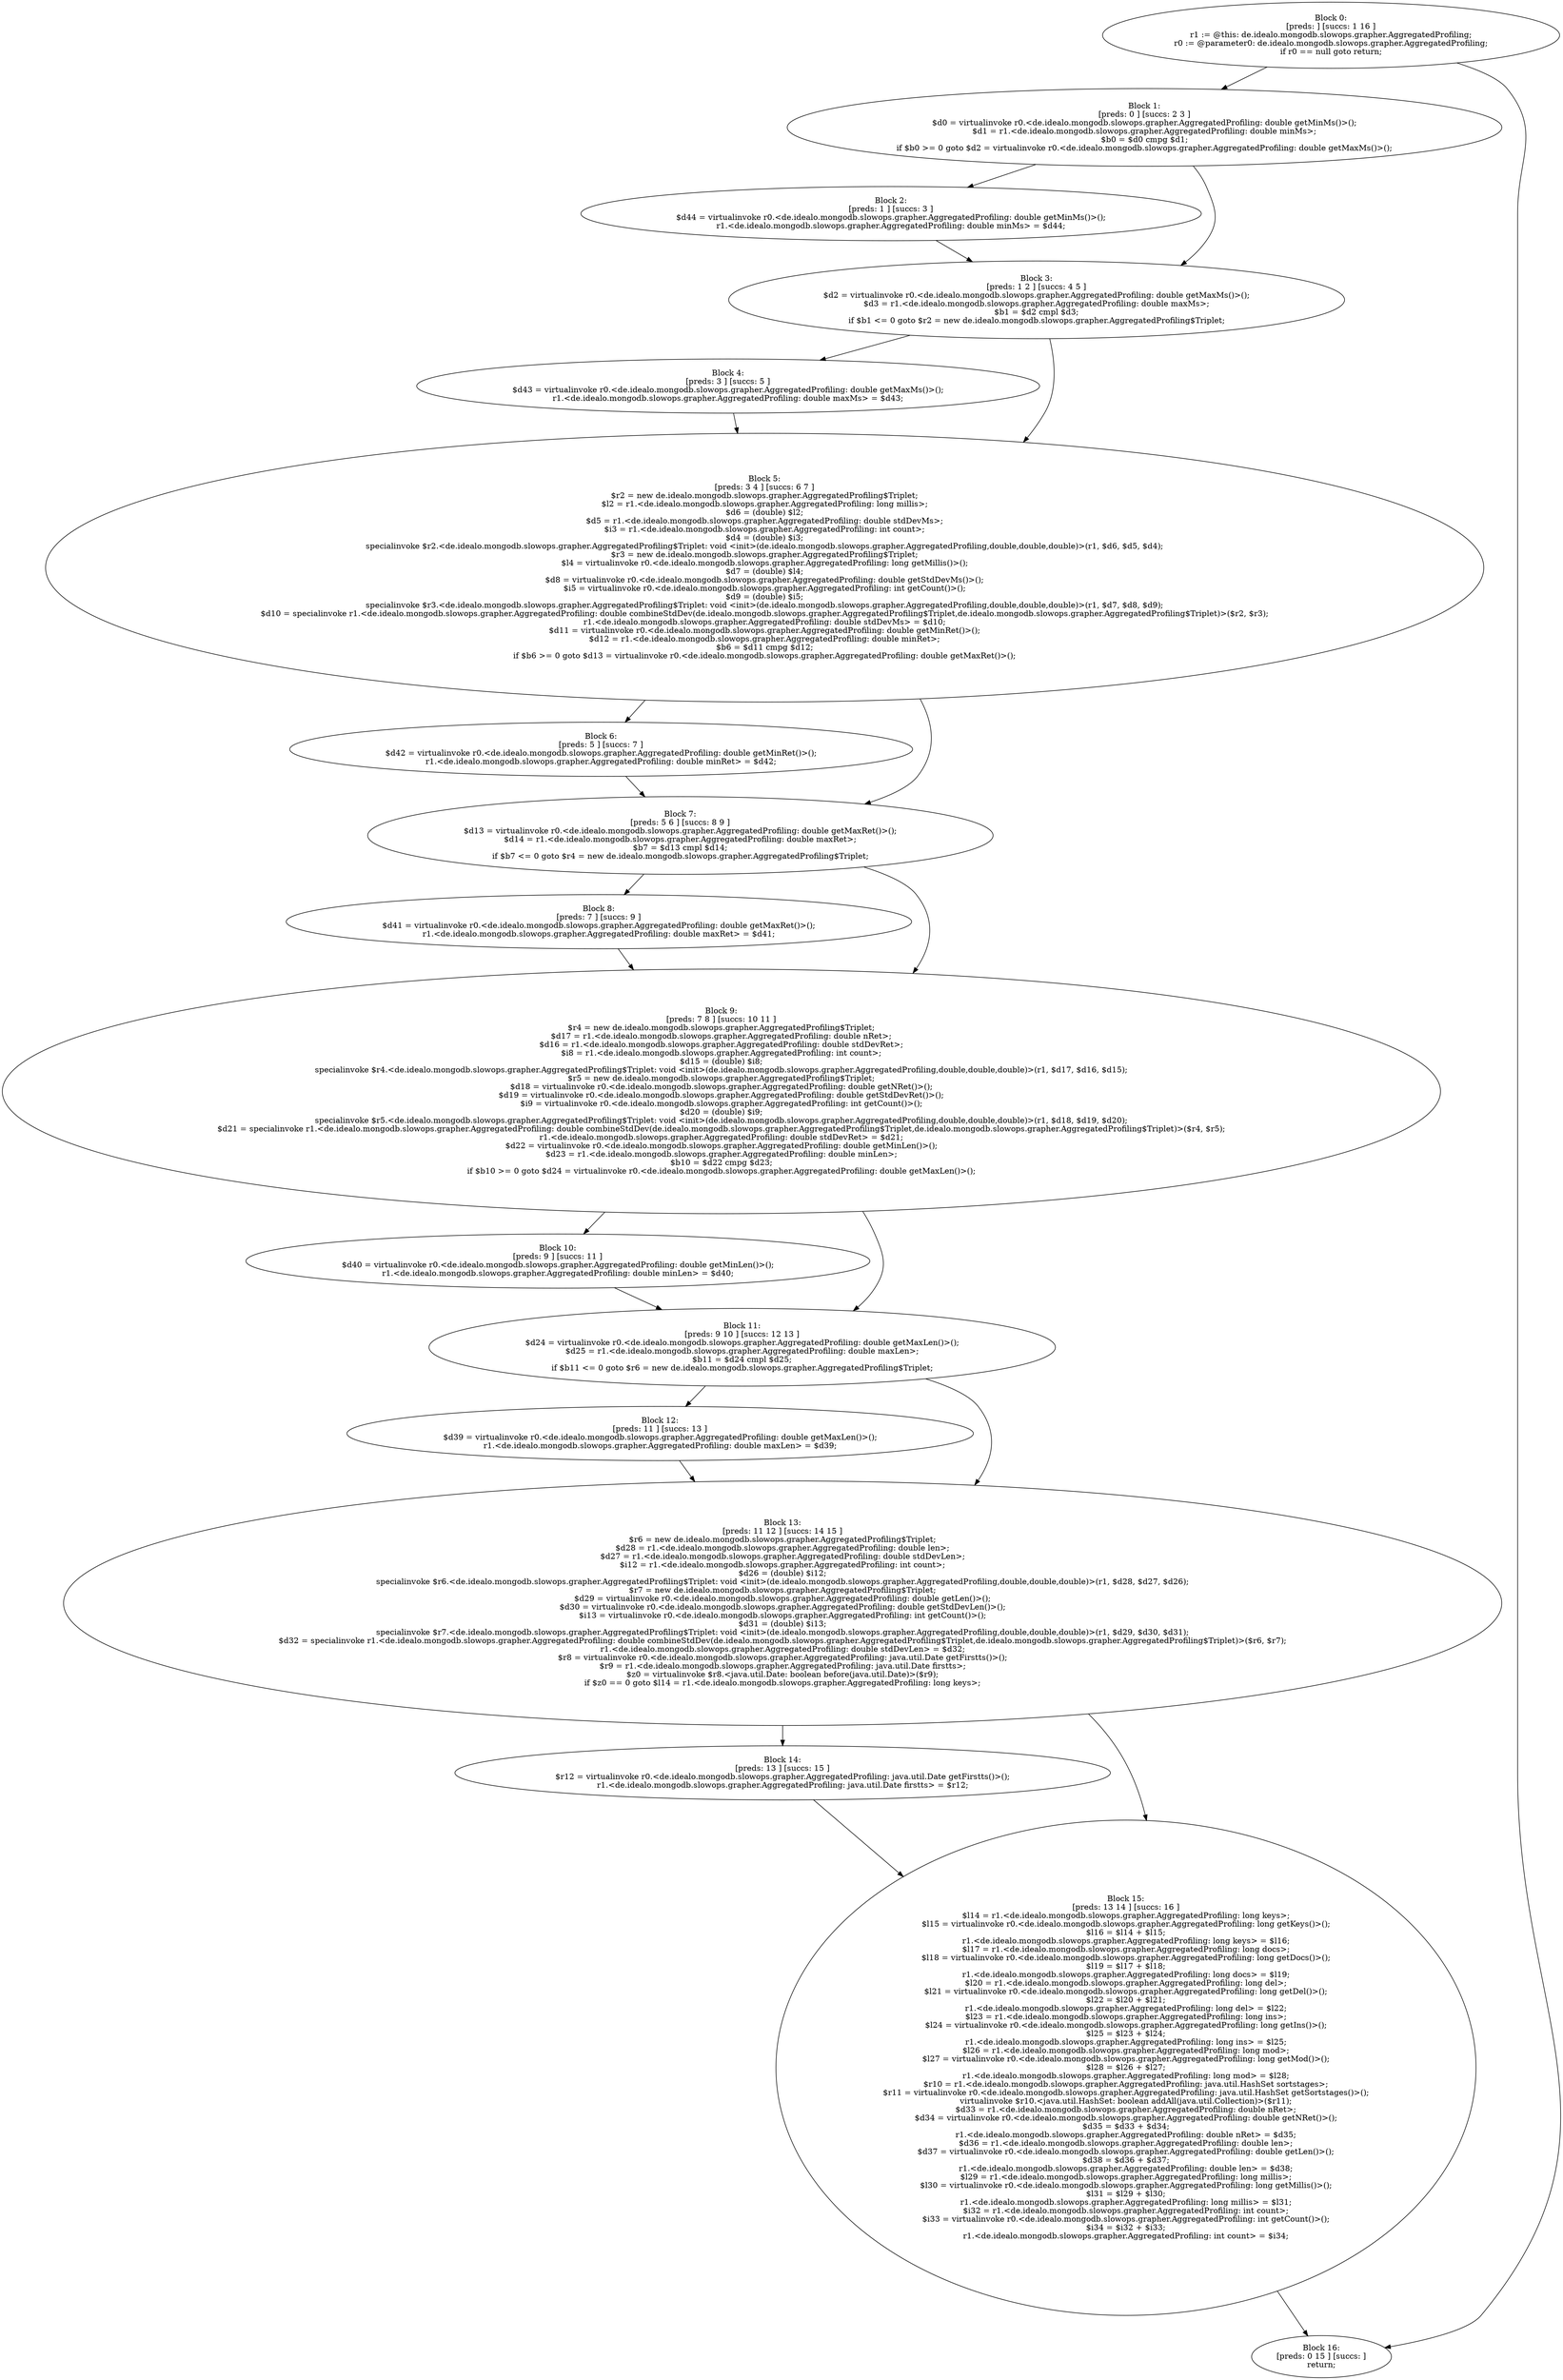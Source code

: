 digraph "unitGraph" {
    "Block 0:
[preds: ] [succs: 1 16 ]
r1 := @this: de.idealo.mongodb.slowops.grapher.AggregatedProfiling;
r0 := @parameter0: de.idealo.mongodb.slowops.grapher.AggregatedProfiling;
if r0 == null goto return;
"
    "Block 1:
[preds: 0 ] [succs: 2 3 ]
$d0 = virtualinvoke r0.<de.idealo.mongodb.slowops.grapher.AggregatedProfiling: double getMinMs()>();
$d1 = r1.<de.idealo.mongodb.slowops.grapher.AggregatedProfiling: double minMs>;
$b0 = $d0 cmpg $d1;
if $b0 >= 0 goto $d2 = virtualinvoke r0.<de.idealo.mongodb.slowops.grapher.AggregatedProfiling: double getMaxMs()>();
"
    "Block 2:
[preds: 1 ] [succs: 3 ]
$d44 = virtualinvoke r0.<de.idealo.mongodb.slowops.grapher.AggregatedProfiling: double getMinMs()>();
r1.<de.idealo.mongodb.slowops.grapher.AggregatedProfiling: double minMs> = $d44;
"
    "Block 3:
[preds: 1 2 ] [succs: 4 5 ]
$d2 = virtualinvoke r0.<de.idealo.mongodb.slowops.grapher.AggregatedProfiling: double getMaxMs()>();
$d3 = r1.<de.idealo.mongodb.slowops.grapher.AggregatedProfiling: double maxMs>;
$b1 = $d2 cmpl $d3;
if $b1 <= 0 goto $r2 = new de.idealo.mongodb.slowops.grapher.AggregatedProfiling$Triplet;
"
    "Block 4:
[preds: 3 ] [succs: 5 ]
$d43 = virtualinvoke r0.<de.idealo.mongodb.slowops.grapher.AggregatedProfiling: double getMaxMs()>();
r1.<de.idealo.mongodb.slowops.grapher.AggregatedProfiling: double maxMs> = $d43;
"
    "Block 5:
[preds: 3 4 ] [succs: 6 7 ]
$r2 = new de.idealo.mongodb.slowops.grapher.AggregatedProfiling$Triplet;
$l2 = r1.<de.idealo.mongodb.slowops.grapher.AggregatedProfiling: long millis>;
$d6 = (double) $l2;
$d5 = r1.<de.idealo.mongodb.slowops.grapher.AggregatedProfiling: double stdDevMs>;
$i3 = r1.<de.idealo.mongodb.slowops.grapher.AggregatedProfiling: int count>;
$d4 = (double) $i3;
specialinvoke $r2.<de.idealo.mongodb.slowops.grapher.AggregatedProfiling$Triplet: void <init>(de.idealo.mongodb.slowops.grapher.AggregatedProfiling,double,double,double)>(r1, $d6, $d5, $d4);
$r3 = new de.idealo.mongodb.slowops.grapher.AggregatedProfiling$Triplet;
$l4 = virtualinvoke r0.<de.idealo.mongodb.slowops.grapher.AggregatedProfiling: long getMillis()>();
$d7 = (double) $l4;
$d8 = virtualinvoke r0.<de.idealo.mongodb.slowops.grapher.AggregatedProfiling: double getStdDevMs()>();
$i5 = virtualinvoke r0.<de.idealo.mongodb.slowops.grapher.AggregatedProfiling: int getCount()>();
$d9 = (double) $i5;
specialinvoke $r3.<de.idealo.mongodb.slowops.grapher.AggregatedProfiling$Triplet: void <init>(de.idealo.mongodb.slowops.grapher.AggregatedProfiling,double,double,double)>(r1, $d7, $d8, $d9);
$d10 = specialinvoke r1.<de.idealo.mongodb.slowops.grapher.AggregatedProfiling: double combineStdDev(de.idealo.mongodb.slowops.grapher.AggregatedProfiling$Triplet,de.idealo.mongodb.slowops.grapher.AggregatedProfiling$Triplet)>($r2, $r3);
r1.<de.idealo.mongodb.slowops.grapher.AggregatedProfiling: double stdDevMs> = $d10;
$d11 = virtualinvoke r0.<de.idealo.mongodb.slowops.grapher.AggregatedProfiling: double getMinRet()>();
$d12 = r1.<de.idealo.mongodb.slowops.grapher.AggregatedProfiling: double minRet>;
$b6 = $d11 cmpg $d12;
if $b6 >= 0 goto $d13 = virtualinvoke r0.<de.idealo.mongodb.slowops.grapher.AggregatedProfiling: double getMaxRet()>();
"
    "Block 6:
[preds: 5 ] [succs: 7 ]
$d42 = virtualinvoke r0.<de.idealo.mongodb.slowops.grapher.AggregatedProfiling: double getMinRet()>();
r1.<de.idealo.mongodb.slowops.grapher.AggregatedProfiling: double minRet> = $d42;
"
    "Block 7:
[preds: 5 6 ] [succs: 8 9 ]
$d13 = virtualinvoke r0.<de.idealo.mongodb.slowops.grapher.AggregatedProfiling: double getMaxRet()>();
$d14 = r1.<de.idealo.mongodb.slowops.grapher.AggregatedProfiling: double maxRet>;
$b7 = $d13 cmpl $d14;
if $b7 <= 0 goto $r4 = new de.idealo.mongodb.slowops.grapher.AggregatedProfiling$Triplet;
"
    "Block 8:
[preds: 7 ] [succs: 9 ]
$d41 = virtualinvoke r0.<de.idealo.mongodb.slowops.grapher.AggregatedProfiling: double getMaxRet()>();
r1.<de.idealo.mongodb.slowops.grapher.AggregatedProfiling: double maxRet> = $d41;
"
    "Block 9:
[preds: 7 8 ] [succs: 10 11 ]
$r4 = new de.idealo.mongodb.slowops.grapher.AggregatedProfiling$Triplet;
$d17 = r1.<de.idealo.mongodb.slowops.grapher.AggregatedProfiling: double nRet>;
$d16 = r1.<de.idealo.mongodb.slowops.grapher.AggregatedProfiling: double stdDevRet>;
$i8 = r1.<de.idealo.mongodb.slowops.grapher.AggregatedProfiling: int count>;
$d15 = (double) $i8;
specialinvoke $r4.<de.idealo.mongodb.slowops.grapher.AggregatedProfiling$Triplet: void <init>(de.idealo.mongodb.slowops.grapher.AggregatedProfiling,double,double,double)>(r1, $d17, $d16, $d15);
$r5 = new de.idealo.mongodb.slowops.grapher.AggregatedProfiling$Triplet;
$d18 = virtualinvoke r0.<de.idealo.mongodb.slowops.grapher.AggregatedProfiling: double getNRet()>();
$d19 = virtualinvoke r0.<de.idealo.mongodb.slowops.grapher.AggregatedProfiling: double getStdDevRet()>();
$i9 = virtualinvoke r0.<de.idealo.mongodb.slowops.grapher.AggregatedProfiling: int getCount()>();
$d20 = (double) $i9;
specialinvoke $r5.<de.idealo.mongodb.slowops.grapher.AggregatedProfiling$Triplet: void <init>(de.idealo.mongodb.slowops.grapher.AggregatedProfiling,double,double,double)>(r1, $d18, $d19, $d20);
$d21 = specialinvoke r1.<de.idealo.mongodb.slowops.grapher.AggregatedProfiling: double combineStdDev(de.idealo.mongodb.slowops.grapher.AggregatedProfiling$Triplet,de.idealo.mongodb.slowops.grapher.AggregatedProfiling$Triplet)>($r4, $r5);
r1.<de.idealo.mongodb.slowops.grapher.AggregatedProfiling: double stdDevRet> = $d21;
$d22 = virtualinvoke r0.<de.idealo.mongodb.slowops.grapher.AggregatedProfiling: double getMinLen()>();
$d23 = r1.<de.idealo.mongodb.slowops.grapher.AggregatedProfiling: double minLen>;
$b10 = $d22 cmpg $d23;
if $b10 >= 0 goto $d24 = virtualinvoke r0.<de.idealo.mongodb.slowops.grapher.AggregatedProfiling: double getMaxLen()>();
"
    "Block 10:
[preds: 9 ] [succs: 11 ]
$d40 = virtualinvoke r0.<de.idealo.mongodb.slowops.grapher.AggregatedProfiling: double getMinLen()>();
r1.<de.idealo.mongodb.slowops.grapher.AggregatedProfiling: double minLen> = $d40;
"
    "Block 11:
[preds: 9 10 ] [succs: 12 13 ]
$d24 = virtualinvoke r0.<de.idealo.mongodb.slowops.grapher.AggregatedProfiling: double getMaxLen()>();
$d25 = r1.<de.idealo.mongodb.slowops.grapher.AggregatedProfiling: double maxLen>;
$b11 = $d24 cmpl $d25;
if $b11 <= 0 goto $r6 = new de.idealo.mongodb.slowops.grapher.AggregatedProfiling$Triplet;
"
    "Block 12:
[preds: 11 ] [succs: 13 ]
$d39 = virtualinvoke r0.<de.idealo.mongodb.slowops.grapher.AggregatedProfiling: double getMaxLen()>();
r1.<de.idealo.mongodb.slowops.grapher.AggregatedProfiling: double maxLen> = $d39;
"
    "Block 13:
[preds: 11 12 ] [succs: 14 15 ]
$r6 = new de.idealo.mongodb.slowops.grapher.AggregatedProfiling$Triplet;
$d28 = r1.<de.idealo.mongodb.slowops.grapher.AggregatedProfiling: double len>;
$d27 = r1.<de.idealo.mongodb.slowops.grapher.AggregatedProfiling: double stdDevLen>;
$i12 = r1.<de.idealo.mongodb.slowops.grapher.AggregatedProfiling: int count>;
$d26 = (double) $i12;
specialinvoke $r6.<de.idealo.mongodb.slowops.grapher.AggregatedProfiling$Triplet: void <init>(de.idealo.mongodb.slowops.grapher.AggregatedProfiling,double,double,double)>(r1, $d28, $d27, $d26);
$r7 = new de.idealo.mongodb.slowops.grapher.AggregatedProfiling$Triplet;
$d29 = virtualinvoke r0.<de.idealo.mongodb.slowops.grapher.AggregatedProfiling: double getLen()>();
$d30 = virtualinvoke r0.<de.idealo.mongodb.slowops.grapher.AggregatedProfiling: double getStdDevLen()>();
$i13 = virtualinvoke r0.<de.idealo.mongodb.slowops.grapher.AggregatedProfiling: int getCount()>();
$d31 = (double) $i13;
specialinvoke $r7.<de.idealo.mongodb.slowops.grapher.AggregatedProfiling$Triplet: void <init>(de.idealo.mongodb.slowops.grapher.AggregatedProfiling,double,double,double)>(r1, $d29, $d30, $d31);
$d32 = specialinvoke r1.<de.idealo.mongodb.slowops.grapher.AggregatedProfiling: double combineStdDev(de.idealo.mongodb.slowops.grapher.AggregatedProfiling$Triplet,de.idealo.mongodb.slowops.grapher.AggregatedProfiling$Triplet)>($r6, $r7);
r1.<de.idealo.mongodb.slowops.grapher.AggregatedProfiling: double stdDevLen> = $d32;
$r8 = virtualinvoke r0.<de.idealo.mongodb.slowops.grapher.AggregatedProfiling: java.util.Date getFirstts()>();
$r9 = r1.<de.idealo.mongodb.slowops.grapher.AggregatedProfiling: java.util.Date firstts>;
$z0 = virtualinvoke $r8.<java.util.Date: boolean before(java.util.Date)>($r9);
if $z0 == 0 goto $l14 = r1.<de.idealo.mongodb.slowops.grapher.AggregatedProfiling: long keys>;
"
    "Block 14:
[preds: 13 ] [succs: 15 ]
$r12 = virtualinvoke r0.<de.idealo.mongodb.slowops.grapher.AggregatedProfiling: java.util.Date getFirstts()>();
r1.<de.idealo.mongodb.slowops.grapher.AggregatedProfiling: java.util.Date firstts> = $r12;
"
    "Block 15:
[preds: 13 14 ] [succs: 16 ]
$l14 = r1.<de.idealo.mongodb.slowops.grapher.AggregatedProfiling: long keys>;
$l15 = virtualinvoke r0.<de.idealo.mongodb.slowops.grapher.AggregatedProfiling: long getKeys()>();
$l16 = $l14 + $l15;
r1.<de.idealo.mongodb.slowops.grapher.AggregatedProfiling: long keys> = $l16;
$l17 = r1.<de.idealo.mongodb.slowops.grapher.AggregatedProfiling: long docs>;
$l18 = virtualinvoke r0.<de.idealo.mongodb.slowops.grapher.AggregatedProfiling: long getDocs()>();
$l19 = $l17 + $l18;
r1.<de.idealo.mongodb.slowops.grapher.AggregatedProfiling: long docs> = $l19;
$l20 = r1.<de.idealo.mongodb.slowops.grapher.AggregatedProfiling: long del>;
$l21 = virtualinvoke r0.<de.idealo.mongodb.slowops.grapher.AggregatedProfiling: long getDel()>();
$l22 = $l20 + $l21;
r1.<de.idealo.mongodb.slowops.grapher.AggregatedProfiling: long del> = $l22;
$l23 = r1.<de.idealo.mongodb.slowops.grapher.AggregatedProfiling: long ins>;
$l24 = virtualinvoke r0.<de.idealo.mongodb.slowops.grapher.AggregatedProfiling: long getIns()>();
$l25 = $l23 + $l24;
r1.<de.idealo.mongodb.slowops.grapher.AggregatedProfiling: long ins> = $l25;
$l26 = r1.<de.idealo.mongodb.slowops.grapher.AggregatedProfiling: long mod>;
$l27 = virtualinvoke r0.<de.idealo.mongodb.slowops.grapher.AggregatedProfiling: long getMod()>();
$l28 = $l26 + $l27;
r1.<de.idealo.mongodb.slowops.grapher.AggregatedProfiling: long mod> = $l28;
$r10 = r1.<de.idealo.mongodb.slowops.grapher.AggregatedProfiling: java.util.HashSet sortstages>;
$r11 = virtualinvoke r0.<de.idealo.mongodb.slowops.grapher.AggregatedProfiling: java.util.HashSet getSortstages()>();
virtualinvoke $r10.<java.util.HashSet: boolean addAll(java.util.Collection)>($r11);
$d33 = r1.<de.idealo.mongodb.slowops.grapher.AggregatedProfiling: double nRet>;
$d34 = virtualinvoke r0.<de.idealo.mongodb.slowops.grapher.AggregatedProfiling: double getNRet()>();
$d35 = $d33 + $d34;
r1.<de.idealo.mongodb.slowops.grapher.AggregatedProfiling: double nRet> = $d35;
$d36 = r1.<de.idealo.mongodb.slowops.grapher.AggregatedProfiling: double len>;
$d37 = virtualinvoke r0.<de.idealo.mongodb.slowops.grapher.AggregatedProfiling: double getLen()>();
$d38 = $d36 + $d37;
r1.<de.idealo.mongodb.slowops.grapher.AggregatedProfiling: double len> = $d38;
$l29 = r1.<de.idealo.mongodb.slowops.grapher.AggregatedProfiling: long millis>;
$l30 = virtualinvoke r0.<de.idealo.mongodb.slowops.grapher.AggregatedProfiling: long getMillis()>();
$l31 = $l29 + $l30;
r1.<de.idealo.mongodb.slowops.grapher.AggregatedProfiling: long millis> = $l31;
$i32 = r1.<de.idealo.mongodb.slowops.grapher.AggregatedProfiling: int count>;
$i33 = virtualinvoke r0.<de.idealo.mongodb.slowops.grapher.AggregatedProfiling: int getCount()>();
$i34 = $i32 + $i33;
r1.<de.idealo.mongodb.slowops.grapher.AggregatedProfiling: int count> = $i34;
"
    "Block 16:
[preds: 0 15 ] [succs: ]
return;
"
    "Block 0:
[preds: ] [succs: 1 16 ]
r1 := @this: de.idealo.mongodb.slowops.grapher.AggregatedProfiling;
r0 := @parameter0: de.idealo.mongodb.slowops.grapher.AggregatedProfiling;
if r0 == null goto return;
"->"Block 1:
[preds: 0 ] [succs: 2 3 ]
$d0 = virtualinvoke r0.<de.idealo.mongodb.slowops.grapher.AggregatedProfiling: double getMinMs()>();
$d1 = r1.<de.idealo.mongodb.slowops.grapher.AggregatedProfiling: double minMs>;
$b0 = $d0 cmpg $d1;
if $b0 >= 0 goto $d2 = virtualinvoke r0.<de.idealo.mongodb.slowops.grapher.AggregatedProfiling: double getMaxMs()>();
";
    "Block 0:
[preds: ] [succs: 1 16 ]
r1 := @this: de.idealo.mongodb.slowops.grapher.AggregatedProfiling;
r0 := @parameter0: de.idealo.mongodb.slowops.grapher.AggregatedProfiling;
if r0 == null goto return;
"->"Block 16:
[preds: 0 15 ] [succs: ]
return;
";
    "Block 1:
[preds: 0 ] [succs: 2 3 ]
$d0 = virtualinvoke r0.<de.idealo.mongodb.slowops.grapher.AggregatedProfiling: double getMinMs()>();
$d1 = r1.<de.idealo.mongodb.slowops.grapher.AggregatedProfiling: double minMs>;
$b0 = $d0 cmpg $d1;
if $b0 >= 0 goto $d2 = virtualinvoke r0.<de.idealo.mongodb.slowops.grapher.AggregatedProfiling: double getMaxMs()>();
"->"Block 2:
[preds: 1 ] [succs: 3 ]
$d44 = virtualinvoke r0.<de.idealo.mongodb.slowops.grapher.AggregatedProfiling: double getMinMs()>();
r1.<de.idealo.mongodb.slowops.grapher.AggregatedProfiling: double minMs> = $d44;
";
    "Block 1:
[preds: 0 ] [succs: 2 3 ]
$d0 = virtualinvoke r0.<de.idealo.mongodb.slowops.grapher.AggregatedProfiling: double getMinMs()>();
$d1 = r1.<de.idealo.mongodb.slowops.grapher.AggregatedProfiling: double minMs>;
$b0 = $d0 cmpg $d1;
if $b0 >= 0 goto $d2 = virtualinvoke r0.<de.idealo.mongodb.slowops.grapher.AggregatedProfiling: double getMaxMs()>();
"->"Block 3:
[preds: 1 2 ] [succs: 4 5 ]
$d2 = virtualinvoke r0.<de.idealo.mongodb.slowops.grapher.AggregatedProfiling: double getMaxMs()>();
$d3 = r1.<de.idealo.mongodb.slowops.grapher.AggregatedProfiling: double maxMs>;
$b1 = $d2 cmpl $d3;
if $b1 <= 0 goto $r2 = new de.idealo.mongodb.slowops.grapher.AggregatedProfiling$Triplet;
";
    "Block 2:
[preds: 1 ] [succs: 3 ]
$d44 = virtualinvoke r0.<de.idealo.mongodb.slowops.grapher.AggregatedProfiling: double getMinMs()>();
r1.<de.idealo.mongodb.slowops.grapher.AggregatedProfiling: double minMs> = $d44;
"->"Block 3:
[preds: 1 2 ] [succs: 4 5 ]
$d2 = virtualinvoke r0.<de.idealo.mongodb.slowops.grapher.AggregatedProfiling: double getMaxMs()>();
$d3 = r1.<de.idealo.mongodb.slowops.grapher.AggregatedProfiling: double maxMs>;
$b1 = $d2 cmpl $d3;
if $b1 <= 0 goto $r2 = new de.idealo.mongodb.slowops.grapher.AggregatedProfiling$Triplet;
";
    "Block 3:
[preds: 1 2 ] [succs: 4 5 ]
$d2 = virtualinvoke r0.<de.idealo.mongodb.slowops.grapher.AggregatedProfiling: double getMaxMs()>();
$d3 = r1.<de.idealo.mongodb.slowops.grapher.AggregatedProfiling: double maxMs>;
$b1 = $d2 cmpl $d3;
if $b1 <= 0 goto $r2 = new de.idealo.mongodb.slowops.grapher.AggregatedProfiling$Triplet;
"->"Block 4:
[preds: 3 ] [succs: 5 ]
$d43 = virtualinvoke r0.<de.idealo.mongodb.slowops.grapher.AggregatedProfiling: double getMaxMs()>();
r1.<de.idealo.mongodb.slowops.grapher.AggregatedProfiling: double maxMs> = $d43;
";
    "Block 3:
[preds: 1 2 ] [succs: 4 5 ]
$d2 = virtualinvoke r0.<de.idealo.mongodb.slowops.grapher.AggregatedProfiling: double getMaxMs()>();
$d3 = r1.<de.idealo.mongodb.slowops.grapher.AggregatedProfiling: double maxMs>;
$b1 = $d2 cmpl $d3;
if $b1 <= 0 goto $r2 = new de.idealo.mongodb.slowops.grapher.AggregatedProfiling$Triplet;
"->"Block 5:
[preds: 3 4 ] [succs: 6 7 ]
$r2 = new de.idealo.mongodb.slowops.grapher.AggregatedProfiling$Triplet;
$l2 = r1.<de.idealo.mongodb.slowops.grapher.AggregatedProfiling: long millis>;
$d6 = (double) $l2;
$d5 = r1.<de.idealo.mongodb.slowops.grapher.AggregatedProfiling: double stdDevMs>;
$i3 = r1.<de.idealo.mongodb.slowops.grapher.AggregatedProfiling: int count>;
$d4 = (double) $i3;
specialinvoke $r2.<de.idealo.mongodb.slowops.grapher.AggregatedProfiling$Triplet: void <init>(de.idealo.mongodb.slowops.grapher.AggregatedProfiling,double,double,double)>(r1, $d6, $d5, $d4);
$r3 = new de.idealo.mongodb.slowops.grapher.AggregatedProfiling$Triplet;
$l4 = virtualinvoke r0.<de.idealo.mongodb.slowops.grapher.AggregatedProfiling: long getMillis()>();
$d7 = (double) $l4;
$d8 = virtualinvoke r0.<de.idealo.mongodb.slowops.grapher.AggregatedProfiling: double getStdDevMs()>();
$i5 = virtualinvoke r0.<de.idealo.mongodb.slowops.grapher.AggregatedProfiling: int getCount()>();
$d9 = (double) $i5;
specialinvoke $r3.<de.idealo.mongodb.slowops.grapher.AggregatedProfiling$Triplet: void <init>(de.idealo.mongodb.slowops.grapher.AggregatedProfiling,double,double,double)>(r1, $d7, $d8, $d9);
$d10 = specialinvoke r1.<de.idealo.mongodb.slowops.grapher.AggregatedProfiling: double combineStdDev(de.idealo.mongodb.slowops.grapher.AggregatedProfiling$Triplet,de.idealo.mongodb.slowops.grapher.AggregatedProfiling$Triplet)>($r2, $r3);
r1.<de.idealo.mongodb.slowops.grapher.AggregatedProfiling: double stdDevMs> = $d10;
$d11 = virtualinvoke r0.<de.idealo.mongodb.slowops.grapher.AggregatedProfiling: double getMinRet()>();
$d12 = r1.<de.idealo.mongodb.slowops.grapher.AggregatedProfiling: double minRet>;
$b6 = $d11 cmpg $d12;
if $b6 >= 0 goto $d13 = virtualinvoke r0.<de.idealo.mongodb.slowops.grapher.AggregatedProfiling: double getMaxRet()>();
";
    "Block 4:
[preds: 3 ] [succs: 5 ]
$d43 = virtualinvoke r0.<de.idealo.mongodb.slowops.grapher.AggregatedProfiling: double getMaxMs()>();
r1.<de.idealo.mongodb.slowops.grapher.AggregatedProfiling: double maxMs> = $d43;
"->"Block 5:
[preds: 3 4 ] [succs: 6 7 ]
$r2 = new de.idealo.mongodb.slowops.grapher.AggregatedProfiling$Triplet;
$l2 = r1.<de.idealo.mongodb.slowops.grapher.AggregatedProfiling: long millis>;
$d6 = (double) $l2;
$d5 = r1.<de.idealo.mongodb.slowops.grapher.AggregatedProfiling: double stdDevMs>;
$i3 = r1.<de.idealo.mongodb.slowops.grapher.AggregatedProfiling: int count>;
$d4 = (double) $i3;
specialinvoke $r2.<de.idealo.mongodb.slowops.grapher.AggregatedProfiling$Triplet: void <init>(de.idealo.mongodb.slowops.grapher.AggregatedProfiling,double,double,double)>(r1, $d6, $d5, $d4);
$r3 = new de.idealo.mongodb.slowops.grapher.AggregatedProfiling$Triplet;
$l4 = virtualinvoke r0.<de.idealo.mongodb.slowops.grapher.AggregatedProfiling: long getMillis()>();
$d7 = (double) $l4;
$d8 = virtualinvoke r0.<de.idealo.mongodb.slowops.grapher.AggregatedProfiling: double getStdDevMs()>();
$i5 = virtualinvoke r0.<de.idealo.mongodb.slowops.grapher.AggregatedProfiling: int getCount()>();
$d9 = (double) $i5;
specialinvoke $r3.<de.idealo.mongodb.slowops.grapher.AggregatedProfiling$Triplet: void <init>(de.idealo.mongodb.slowops.grapher.AggregatedProfiling,double,double,double)>(r1, $d7, $d8, $d9);
$d10 = specialinvoke r1.<de.idealo.mongodb.slowops.grapher.AggregatedProfiling: double combineStdDev(de.idealo.mongodb.slowops.grapher.AggregatedProfiling$Triplet,de.idealo.mongodb.slowops.grapher.AggregatedProfiling$Triplet)>($r2, $r3);
r1.<de.idealo.mongodb.slowops.grapher.AggregatedProfiling: double stdDevMs> = $d10;
$d11 = virtualinvoke r0.<de.idealo.mongodb.slowops.grapher.AggregatedProfiling: double getMinRet()>();
$d12 = r1.<de.idealo.mongodb.slowops.grapher.AggregatedProfiling: double minRet>;
$b6 = $d11 cmpg $d12;
if $b6 >= 0 goto $d13 = virtualinvoke r0.<de.idealo.mongodb.slowops.grapher.AggregatedProfiling: double getMaxRet()>();
";
    "Block 5:
[preds: 3 4 ] [succs: 6 7 ]
$r2 = new de.idealo.mongodb.slowops.grapher.AggregatedProfiling$Triplet;
$l2 = r1.<de.idealo.mongodb.slowops.grapher.AggregatedProfiling: long millis>;
$d6 = (double) $l2;
$d5 = r1.<de.idealo.mongodb.slowops.grapher.AggregatedProfiling: double stdDevMs>;
$i3 = r1.<de.idealo.mongodb.slowops.grapher.AggregatedProfiling: int count>;
$d4 = (double) $i3;
specialinvoke $r2.<de.idealo.mongodb.slowops.grapher.AggregatedProfiling$Triplet: void <init>(de.idealo.mongodb.slowops.grapher.AggregatedProfiling,double,double,double)>(r1, $d6, $d5, $d4);
$r3 = new de.idealo.mongodb.slowops.grapher.AggregatedProfiling$Triplet;
$l4 = virtualinvoke r0.<de.idealo.mongodb.slowops.grapher.AggregatedProfiling: long getMillis()>();
$d7 = (double) $l4;
$d8 = virtualinvoke r0.<de.idealo.mongodb.slowops.grapher.AggregatedProfiling: double getStdDevMs()>();
$i5 = virtualinvoke r0.<de.idealo.mongodb.slowops.grapher.AggregatedProfiling: int getCount()>();
$d9 = (double) $i5;
specialinvoke $r3.<de.idealo.mongodb.slowops.grapher.AggregatedProfiling$Triplet: void <init>(de.idealo.mongodb.slowops.grapher.AggregatedProfiling,double,double,double)>(r1, $d7, $d8, $d9);
$d10 = specialinvoke r1.<de.idealo.mongodb.slowops.grapher.AggregatedProfiling: double combineStdDev(de.idealo.mongodb.slowops.grapher.AggregatedProfiling$Triplet,de.idealo.mongodb.slowops.grapher.AggregatedProfiling$Triplet)>($r2, $r3);
r1.<de.idealo.mongodb.slowops.grapher.AggregatedProfiling: double stdDevMs> = $d10;
$d11 = virtualinvoke r0.<de.idealo.mongodb.slowops.grapher.AggregatedProfiling: double getMinRet()>();
$d12 = r1.<de.idealo.mongodb.slowops.grapher.AggregatedProfiling: double minRet>;
$b6 = $d11 cmpg $d12;
if $b6 >= 0 goto $d13 = virtualinvoke r0.<de.idealo.mongodb.slowops.grapher.AggregatedProfiling: double getMaxRet()>();
"->"Block 6:
[preds: 5 ] [succs: 7 ]
$d42 = virtualinvoke r0.<de.idealo.mongodb.slowops.grapher.AggregatedProfiling: double getMinRet()>();
r1.<de.idealo.mongodb.slowops.grapher.AggregatedProfiling: double minRet> = $d42;
";
    "Block 5:
[preds: 3 4 ] [succs: 6 7 ]
$r2 = new de.idealo.mongodb.slowops.grapher.AggregatedProfiling$Triplet;
$l2 = r1.<de.idealo.mongodb.slowops.grapher.AggregatedProfiling: long millis>;
$d6 = (double) $l2;
$d5 = r1.<de.idealo.mongodb.slowops.grapher.AggregatedProfiling: double stdDevMs>;
$i3 = r1.<de.idealo.mongodb.slowops.grapher.AggregatedProfiling: int count>;
$d4 = (double) $i3;
specialinvoke $r2.<de.idealo.mongodb.slowops.grapher.AggregatedProfiling$Triplet: void <init>(de.idealo.mongodb.slowops.grapher.AggregatedProfiling,double,double,double)>(r1, $d6, $d5, $d4);
$r3 = new de.idealo.mongodb.slowops.grapher.AggregatedProfiling$Triplet;
$l4 = virtualinvoke r0.<de.idealo.mongodb.slowops.grapher.AggregatedProfiling: long getMillis()>();
$d7 = (double) $l4;
$d8 = virtualinvoke r0.<de.idealo.mongodb.slowops.grapher.AggregatedProfiling: double getStdDevMs()>();
$i5 = virtualinvoke r0.<de.idealo.mongodb.slowops.grapher.AggregatedProfiling: int getCount()>();
$d9 = (double) $i5;
specialinvoke $r3.<de.idealo.mongodb.slowops.grapher.AggregatedProfiling$Triplet: void <init>(de.idealo.mongodb.slowops.grapher.AggregatedProfiling,double,double,double)>(r1, $d7, $d8, $d9);
$d10 = specialinvoke r1.<de.idealo.mongodb.slowops.grapher.AggregatedProfiling: double combineStdDev(de.idealo.mongodb.slowops.grapher.AggregatedProfiling$Triplet,de.idealo.mongodb.slowops.grapher.AggregatedProfiling$Triplet)>($r2, $r3);
r1.<de.idealo.mongodb.slowops.grapher.AggregatedProfiling: double stdDevMs> = $d10;
$d11 = virtualinvoke r0.<de.idealo.mongodb.slowops.grapher.AggregatedProfiling: double getMinRet()>();
$d12 = r1.<de.idealo.mongodb.slowops.grapher.AggregatedProfiling: double minRet>;
$b6 = $d11 cmpg $d12;
if $b6 >= 0 goto $d13 = virtualinvoke r0.<de.idealo.mongodb.slowops.grapher.AggregatedProfiling: double getMaxRet()>();
"->"Block 7:
[preds: 5 6 ] [succs: 8 9 ]
$d13 = virtualinvoke r0.<de.idealo.mongodb.slowops.grapher.AggregatedProfiling: double getMaxRet()>();
$d14 = r1.<de.idealo.mongodb.slowops.grapher.AggregatedProfiling: double maxRet>;
$b7 = $d13 cmpl $d14;
if $b7 <= 0 goto $r4 = new de.idealo.mongodb.slowops.grapher.AggregatedProfiling$Triplet;
";
    "Block 6:
[preds: 5 ] [succs: 7 ]
$d42 = virtualinvoke r0.<de.idealo.mongodb.slowops.grapher.AggregatedProfiling: double getMinRet()>();
r1.<de.idealo.mongodb.slowops.grapher.AggregatedProfiling: double minRet> = $d42;
"->"Block 7:
[preds: 5 6 ] [succs: 8 9 ]
$d13 = virtualinvoke r0.<de.idealo.mongodb.slowops.grapher.AggregatedProfiling: double getMaxRet()>();
$d14 = r1.<de.idealo.mongodb.slowops.grapher.AggregatedProfiling: double maxRet>;
$b7 = $d13 cmpl $d14;
if $b7 <= 0 goto $r4 = new de.idealo.mongodb.slowops.grapher.AggregatedProfiling$Triplet;
";
    "Block 7:
[preds: 5 6 ] [succs: 8 9 ]
$d13 = virtualinvoke r0.<de.idealo.mongodb.slowops.grapher.AggregatedProfiling: double getMaxRet()>();
$d14 = r1.<de.idealo.mongodb.slowops.grapher.AggregatedProfiling: double maxRet>;
$b7 = $d13 cmpl $d14;
if $b7 <= 0 goto $r4 = new de.idealo.mongodb.slowops.grapher.AggregatedProfiling$Triplet;
"->"Block 8:
[preds: 7 ] [succs: 9 ]
$d41 = virtualinvoke r0.<de.idealo.mongodb.slowops.grapher.AggregatedProfiling: double getMaxRet()>();
r1.<de.idealo.mongodb.slowops.grapher.AggregatedProfiling: double maxRet> = $d41;
";
    "Block 7:
[preds: 5 6 ] [succs: 8 9 ]
$d13 = virtualinvoke r0.<de.idealo.mongodb.slowops.grapher.AggregatedProfiling: double getMaxRet()>();
$d14 = r1.<de.idealo.mongodb.slowops.grapher.AggregatedProfiling: double maxRet>;
$b7 = $d13 cmpl $d14;
if $b7 <= 0 goto $r4 = new de.idealo.mongodb.slowops.grapher.AggregatedProfiling$Triplet;
"->"Block 9:
[preds: 7 8 ] [succs: 10 11 ]
$r4 = new de.idealo.mongodb.slowops.grapher.AggregatedProfiling$Triplet;
$d17 = r1.<de.idealo.mongodb.slowops.grapher.AggregatedProfiling: double nRet>;
$d16 = r1.<de.idealo.mongodb.slowops.grapher.AggregatedProfiling: double stdDevRet>;
$i8 = r1.<de.idealo.mongodb.slowops.grapher.AggregatedProfiling: int count>;
$d15 = (double) $i8;
specialinvoke $r4.<de.idealo.mongodb.slowops.grapher.AggregatedProfiling$Triplet: void <init>(de.idealo.mongodb.slowops.grapher.AggregatedProfiling,double,double,double)>(r1, $d17, $d16, $d15);
$r5 = new de.idealo.mongodb.slowops.grapher.AggregatedProfiling$Triplet;
$d18 = virtualinvoke r0.<de.idealo.mongodb.slowops.grapher.AggregatedProfiling: double getNRet()>();
$d19 = virtualinvoke r0.<de.idealo.mongodb.slowops.grapher.AggregatedProfiling: double getStdDevRet()>();
$i9 = virtualinvoke r0.<de.idealo.mongodb.slowops.grapher.AggregatedProfiling: int getCount()>();
$d20 = (double) $i9;
specialinvoke $r5.<de.idealo.mongodb.slowops.grapher.AggregatedProfiling$Triplet: void <init>(de.idealo.mongodb.slowops.grapher.AggregatedProfiling,double,double,double)>(r1, $d18, $d19, $d20);
$d21 = specialinvoke r1.<de.idealo.mongodb.slowops.grapher.AggregatedProfiling: double combineStdDev(de.idealo.mongodb.slowops.grapher.AggregatedProfiling$Triplet,de.idealo.mongodb.slowops.grapher.AggregatedProfiling$Triplet)>($r4, $r5);
r1.<de.idealo.mongodb.slowops.grapher.AggregatedProfiling: double stdDevRet> = $d21;
$d22 = virtualinvoke r0.<de.idealo.mongodb.slowops.grapher.AggregatedProfiling: double getMinLen()>();
$d23 = r1.<de.idealo.mongodb.slowops.grapher.AggregatedProfiling: double minLen>;
$b10 = $d22 cmpg $d23;
if $b10 >= 0 goto $d24 = virtualinvoke r0.<de.idealo.mongodb.slowops.grapher.AggregatedProfiling: double getMaxLen()>();
";
    "Block 8:
[preds: 7 ] [succs: 9 ]
$d41 = virtualinvoke r0.<de.idealo.mongodb.slowops.grapher.AggregatedProfiling: double getMaxRet()>();
r1.<de.idealo.mongodb.slowops.grapher.AggregatedProfiling: double maxRet> = $d41;
"->"Block 9:
[preds: 7 8 ] [succs: 10 11 ]
$r4 = new de.idealo.mongodb.slowops.grapher.AggregatedProfiling$Triplet;
$d17 = r1.<de.idealo.mongodb.slowops.grapher.AggregatedProfiling: double nRet>;
$d16 = r1.<de.idealo.mongodb.slowops.grapher.AggregatedProfiling: double stdDevRet>;
$i8 = r1.<de.idealo.mongodb.slowops.grapher.AggregatedProfiling: int count>;
$d15 = (double) $i8;
specialinvoke $r4.<de.idealo.mongodb.slowops.grapher.AggregatedProfiling$Triplet: void <init>(de.idealo.mongodb.slowops.grapher.AggregatedProfiling,double,double,double)>(r1, $d17, $d16, $d15);
$r5 = new de.idealo.mongodb.slowops.grapher.AggregatedProfiling$Triplet;
$d18 = virtualinvoke r0.<de.idealo.mongodb.slowops.grapher.AggregatedProfiling: double getNRet()>();
$d19 = virtualinvoke r0.<de.idealo.mongodb.slowops.grapher.AggregatedProfiling: double getStdDevRet()>();
$i9 = virtualinvoke r0.<de.idealo.mongodb.slowops.grapher.AggregatedProfiling: int getCount()>();
$d20 = (double) $i9;
specialinvoke $r5.<de.idealo.mongodb.slowops.grapher.AggregatedProfiling$Triplet: void <init>(de.idealo.mongodb.slowops.grapher.AggregatedProfiling,double,double,double)>(r1, $d18, $d19, $d20);
$d21 = specialinvoke r1.<de.idealo.mongodb.slowops.grapher.AggregatedProfiling: double combineStdDev(de.idealo.mongodb.slowops.grapher.AggregatedProfiling$Triplet,de.idealo.mongodb.slowops.grapher.AggregatedProfiling$Triplet)>($r4, $r5);
r1.<de.idealo.mongodb.slowops.grapher.AggregatedProfiling: double stdDevRet> = $d21;
$d22 = virtualinvoke r0.<de.idealo.mongodb.slowops.grapher.AggregatedProfiling: double getMinLen()>();
$d23 = r1.<de.idealo.mongodb.slowops.grapher.AggregatedProfiling: double minLen>;
$b10 = $d22 cmpg $d23;
if $b10 >= 0 goto $d24 = virtualinvoke r0.<de.idealo.mongodb.slowops.grapher.AggregatedProfiling: double getMaxLen()>();
";
    "Block 9:
[preds: 7 8 ] [succs: 10 11 ]
$r4 = new de.idealo.mongodb.slowops.grapher.AggregatedProfiling$Triplet;
$d17 = r1.<de.idealo.mongodb.slowops.grapher.AggregatedProfiling: double nRet>;
$d16 = r1.<de.idealo.mongodb.slowops.grapher.AggregatedProfiling: double stdDevRet>;
$i8 = r1.<de.idealo.mongodb.slowops.grapher.AggregatedProfiling: int count>;
$d15 = (double) $i8;
specialinvoke $r4.<de.idealo.mongodb.slowops.grapher.AggregatedProfiling$Triplet: void <init>(de.idealo.mongodb.slowops.grapher.AggregatedProfiling,double,double,double)>(r1, $d17, $d16, $d15);
$r5 = new de.idealo.mongodb.slowops.grapher.AggregatedProfiling$Triplet;
$d18 = virtualinvoke r0.<de.idealo.mongodb.slowops.grapher.AggregatedProfiling: double getNRet()>();
$d19 = virtualinvoke r0.<de.idealo.mongodb.slowops.grapher.AggregatedProfiling: double getStdDevRet()>();
$i9 = virtualinvoke r0.<de.idealo.mongodb.slowops.grapher.AggregatedProfiling: int getCount()>();
$d20 = (double) $i9;
specialinvoke $r5.<de.idealo.mongodb.slowops.grapher.AggregatedProfiling$Triplet: void <init>(de.idealo.mongodb.slowops.grapher.AggregatedProfiling,double,double,double)>(r1, $d18, $d19, $d20);
$d21 = specialinvoke r1.<de.idealo.mongodb.slowops.grapher.AggregatedProfiling: double combineStdDev(de.idealo.mongodb.slowops.grapher.AggregatedProfiling$Triplet,de.idealo.mongodb.slowops.grapher.AggregatedProfiling$Triplet)>($r4, $r5);
r1.<de.idealo.mongodb.slowops.grapher.AggregatedProfiling: double stdDevRet> = $d21;
$d22 = virtualinvoke r0.<de.idealo.mongodb.slowops.grapher.AggregatedProfiling: double getMinLen()>();
$d23 = r1.<de.idealo.mongodb.slowops.grapher.AggregatedProfiling: double minLen>;
$b10 = $d22 cmpg $d23;
if $b10 >= 0 goto $d24 = virtualinvoke r0.<de.idealo.mongodb.slowops.grapher.AggregatedProfiling: double getMaxLen()>();
"->"Block 10:
[preds: 9 ] [succs: 11 ]
$d40 = virtualinvoke r0.<de.idealo.mongodb.slowops.grapher.AggregatedProfiling: double getMinLen()>();
r1.<de.idealo.mongodb.slowops.grapher.AggregatedProfiling: double minLen> = $d40;
";
    "Block 9:
[preds: 7 8 ] [succs: 10 11 ]
$r4 = new de.idealo.mongodb.slowops.grapher.AggregatedProfiling$Triplet;
$d17 = r1.<de.idealo.mongodb.slowops.grapher.AggregatedProfiling: double nRet>;
$d16 = r1.<de.idealo.mongodb.slowops.grapher.AggregatedProfiling: double stdDevRet>;
$i8 = r1.<de.idealo.mongodb.slowops.grapher.AggregatedProfiling: int count>;
$d15 = (double) $i8;
specialinvoke $r4.<de.idealo.mongodb.slowops.grapher.AggregatedProfiling$Triplet: void <init>(de.idealo.mongodb.slowops.grapher.AggregatedProfiling,double,double,double)>(r1, $d17, $d16, $d15);
$r5 = new de.idealo.mongodb.slowops.grapher.AggregatedProfiling$Triplet;
$d18 = virtualinvoke r0.<de.idealo.mongodb.slowops.grapher.AggregatedProfiling: double getNRet()>();
$d19 = virtualinvoke r0.<de.idealo.mongodb.slowops.grapher.AggregatedProfiling: double getStdDevRet()>();
$i9 = virtualinvoke r0.<de.idealo.mongodb.slowops.grapher.AggregatedProfiling: int getCount()>();
$d20 = (double) $i9;
specialinvoke $r5.<de.idealo.mongodb.slowops.grapher.AggregatedProfiling$Triplet: void <init>(de.idealo.mongodb.slowops.grapher.AggregatedProfiling,double,double,double)>(r1, $d18, $d19, $d20);
$d21 = specialinvoke r1.<de.idealo.mongodb.slowops.grapher.AggregatedProfiling: double combineStdDev(de.idealo.mongodb.slowops.grapher.AggregatedProfiling$Triplet,de.idealo.mongodb.slowops.grapher.AggregatedProfiling$Triplet)>($r4, $r5);
r1.<de.idealo.mongodb.slowops.grapher.AggregatedProfiling: double stdDevRet> = $d21;
$d22 = virtualinvoke r0.<de.idealo.mongodb.slowops.grapher.AggregatedProfiling: double getMinLen()>();
$d23 = r1.<de.idealo.mongodb.slowops.grapher.AggregatedProfiling: double minLen>;
$b10 = $d22 cmpg $d23;
if $b10 >= 0 goto $d24 = virtualinvoke r0.<de.idealo.mongodb.slowops.grapher.AggregatedProfiling: double getMaxLen()>();
"->"Block 11:
[preds: 9 10 ] [succs: 12 13 ]
$d24 = virtualinvoke r0.<de.idealo.mongodb.slowops.grapher.AggregatedProfiling: double getMaxLen()>();
$d25 = r1.<de.idealo.mongodb.slowops.grapher.AggregatedProfiling: double maxLen>;
$b11 = $d24 cmpl $d25;
if $b11 <= 0 goto $r6 = new de.idealo.mongodb.slowops.grapher.AggregatedProfiling$Triplet;
";
    "Block 10:
[preds: 9 ] [succs: 11 ]
$d40 = virtualinvoke r0.<de.idealo.mongodb.slowops.grapher.AggregatedProfiling: double getMinLen()>();
r1.<de.idealo.mongodb.slowops.grapher.AggregatedProfiling: double minLen> = $d40;
"->"Block 11:
[preds: 9 10 ] [succs: 12 13 ]
$d24 = virtualinvoke r0.<de.idealo.mongodb.slowops.grapher.AggregatedProfiling: double getMaxLen()>();
$d25 = r1.<de.idealo.mongodb.slowops.grapher.AggregatedProfiling: double maxLen>;
$b11 = $d24 cmpl $d25;
if $b11 <= 0 goto $r6 = new de.idealo.mongodb.slowops.grapher.AggregatedProfiling$Triplet;
";
    "Block 11:
[preds: 9 10 ] [succs: 12 13 ]
$d24 = virtualinvoke r0.<de.idealo.mongodb.slowops.grapher.AggregatedProfiling: double getMaxLen()>();
$d25 = r1.<de.idealo.mongodb.slowops.grapher.AggregatedProfiling: double maxLen>;
$b11 = $d24 cmpl $d25;
if $b11 <= 0 goto $r6 = new de.idealo.mongodb.slowops.grapher.AggregatedProfiling$Triplet;
"->"Block 12:
[preds: 11 ] [succs: 13 ]
$d39 = virtualinvoke r0.<de.idealo.mongodb.slowops.grapher.AggregatedProfiling: double getMaxLen()>();
r1.<de.idealo.mongodb.slowops.grapher.AggregatedProfiling: double maxLen> = $d39;
";
    "Block 11:
[preds: 9 10 ] [succs: 12 13 ]
$d24 = virtualinvoke r0.<de.idealo.mongodb.slowops.grapher.AggregatedProfiling: double getMaxLen()>();
$d25 = r1.<de.idealo.mongodb.slowops.grapher.AggregatedProfiling: double maxLen>;
$b11 = $d24 cmpl $d25;
if $b11 <= 0 goto $r6 = new de.idealo.mongodb.slowops.grapher.AggregatedProfiling$Triplet;
"->"Block 13:
[preds: 11 12 ] [succs: 14 15 ]
$r6 = new de.idealo.mongodb.slowops.grapher.AggregatedProfiling$Triplet;
$d28 = r1.<de.idealo.mongodb.slowops.grapher.AggregatedProfiling: double len>;
$d27 = r1.<de.idealo.mongodb.slowops.grapher.AggregatedProfiling: double stdDevLen>;
$i12 = r1.<de.idealo.mongodb.slowops.grapher.AggregatedProfiling: int count>;
$d26 = (double) $i12;
specialinvoke $r6.<de.idealo.mongodb.slowops.grapher.AggregatedProfiling$Triplet: void <init>(de.idealo.mongodb.slowops.grapher.AggregatedProfiling,double,double,double)>(r1, $d28, $d27, $d26);
$r7 = new de.idealo.mongodb.slowops.grapher.AggregatedProfiling$Triplet;
$d29 = virtualinvoke r0.<de.idealo.mongodb.slowops.grapher.AggregatedProfiling: double getLen()>();
$d30 = virtualinvoke r0.<de.idealo.mongodb.slowops.grapher.AggregatedProfiling: double getStdDevLen()>();
$i13 = virtualinvoke r0.<de.idealo.mongodb.slowops.grapher.AggregatedProfiling: int getCount()>();
$d31 = (double) $i13;
specialinvoke $r7.<de.idealo.mongodb.slowops.grapher.AggregatedProfiling$Triplet: void <init>(de.idealo.mongodb.slowops.grapher.AggregatedProfiling,double,double,double)>(r1, $d29, $d30, $d31);
$d32 = specialinvoke r1.<de.idealo.mongodb.slowops.grapher.AggregatedProfiling: double combineStdDev(de.idealo.mongodb.slowops.grapher.AggregatedProfiling$Triplet,de.idealo.mongodb.slowops.grapher.AggregatedProfiling$Triplet)>($r6, $r7);
r1.<de.idealo.mongodb.slowops.grapher.AggregatedProfiling: double stdDevLen> = $d32;
$r8 = virtualinvoke r0.<de.idealo.mongodb.slowops.grapher.AggregatedProfiling: java.util.Date getFirstts()>();
$r9 = r1.<de.idealo.mongodb.slowops.grapher.AggregatedProfiling: java.util.Date firstts>;
$z0 = virtualinvoke $r8.<java.util.Date: boolean before(java.util.Date)>($r9);
if $z0 == 0 goto $l14 = r1.<de.idealo.mongodb.slowops.grapher.AggregatedProfiling: long keys>;
";
    "Block 12:
[preds: 11 ] [succs: 13 ]
$d39 = virtualinvoke r0.<de.idealo.mongodb.slowops.grapher.AggregatedProfiling: double getMaxLen()>();
r1.<de.idealo.mongodb.slowops.grapher.AggregatedProfiling: double maxLen> = $d39;
"->"Block 13:
[preds: 11 12 ] [succs: 14 15 ]
$r6 = new de.idealo.mongodb.slowops.grapher.AggregatedProfiling$Triplet;
$d28 = r1.<de.idealo.mongodb.slowops.grapher.AggregatedProfiling: double len>;
$d27 = r1.<de.idealo.mongodb.slowops.grapher.AggregatedProfiling: double stdDevLen>;
$i12 = r1.<de.idealo.mongodb.slowops.grapher.AggregatedProfiling: int count>;
$d26 = (double) $i12;
specialinvoke $r6.<de.idealo.mongodb.slowops.grapher.AggregatedProfiling$Triplet: void <init>(de.idealo.mongodb.slowops.grapher.AggregatedProfiling,double,double,double)>(r1, $d28, $d27, $d26);
$r7 = new de.idealo.mongodb.slowops.grapher.AggregatedProfiling$Triplet;
$d29 = virtualinvoke r0.<de.idealo.mongodb.slowops.grapher.AggregatedProfiling: double getLen()>();
$d30 = virtualinvoke r0.<de.idealo.mongodb.slowops.grapher.AggregatedProfiling: double getStdDevLen()>();
$i13 = virtualinvoke r0.<de.idealo.mongodb.slowops.grapher.AggregatedProfiling: int getCount()>();
$d31 = (double) $i13;
specialinvoke $r7.<de.idealo.mongodb.slowops.grapher.AggregatedProfiling$Triplet: void <init>(de.idealo.mongodb.slowops.grapher.AggregatedProfiling,double,double,double)>(r1, $d29, $d30, $d31);
$d32 = specialinvoke r1.<de.idealo.mongodb.slowops.grapher.AggregatedProfiling: double combineStdDev(de.idealo.mongodb.slowops.grapher.AggregatedProfiling$Triplet,de.idealo.mongodb.slowops.grapher.AggregatedProfiling$Triplet)>($r6, $r7);
r1.<de.idealo.mongodb.slowops.grapher.AggregatedProfiling: double stdDevLen> = $d32;
$r8 = virtualinvoke r0.<de.idealo.mongodb.slowops.grapher.AggregatedProfiling: java.util.Date getFirstts()>();
$r9 = r1.<de.idealo.mongodb.slowops.grapher.AggregatedProfiling: java.util.Date firstts>;
$z0 = virtualinvoke $r8.<java.util.Date: boolean before(java.util.Date)>($r9);
if $z0 == 0 goto $l14 = r1.<de.idealo.mongodb.slowops.grapher.AggregatedProfiling: long keys>;
";
    "Block 13:
[preds: 11 12 ] [succs: 14 15 ]
$r6 = new de.idealo.mongodb.slowops.grapher.AggregatedProfiling$Triplet;
$d28 = r1.<de.idealo.mongodb.slowops.grapher.AggregatedProfiling: double len>;
$d27 = r1.<de.idealo.mongodb.slowops.grapher.AggregatedProfiling: double stdDevLen>;
$i12 = r1.<de.idealo.mongodb.slowops.grapher.AggregatedProfiling: int count>;
$d26 = (double) $i12;
specialinvoke $r6.<de.idealo.mongodb.slowops.grapher.AggregatedProfiling$Triplet: void <init>(de.idealo.mongodb.slowops.grapher.AggregatedProfiling,double,double,double)>(r1, $d28, $d27, $d26);
$r7 = new de.idealo.mongodb.slowops.grapher.AggregatedProfiling$Triplet;
$d29 = virtualinvoke r0.<de.idealo.mongodb.slowops.grapher.AggregatedProfiling: double getLen()>();
$d30 = virtualinvoke r0.<de.idealo.mongodb.slowops.grapher.AggregatedProfiling: double getStdDevLen()>();
$i13 = virtualinvoke r0.<de.idealo.mongodb.slowops.grapher.AggregatedProfiling: int getCount()>();
$d31 = (double) $i13;
specialinvoke $r7.<de.idealo.mongodb.slowops.grapher.AggregatedProfiling$Triplet: void <init>(de.idealo.mongodb.slowops.grapher.AggregatedProfiling,double,double,double)>(r1, $d29, $d30, $d31);
$d32 = specialinvoke r1.<de.idealo.mongodb.slowops.grapher.AggregatedProfiling: double combineStdDev(de.idealo.mongodb.slowops.grapher.AggregatedProfiling$Triplet,de.idealo.mongodb.slowops.grapher.AggregatedProfiling$Triplet)>($r6, $r7);
r1.<de.idealo.mongodb.slowops.grapher.AggregatedProfiling: double stdDevLen> = $d32;
$r8 = virtualinvoke r0.<de.idealo.mongodb.slowops.grapher.AggregatedProfiling: java.util.Date getFirstts()>();
$r9 = r1.<de.idealo.mongodb.slowops.grapher.AggregatedProfiling: java.util.Date firstts>;
$z0 = virtualinvoke $r8.<java.util.Date: boolean before(java.util.Date)>($r9);
if $z0 == 0 goto $l14 = r1.<de.idealo.mongodb.slowops.grapher.AggregatedProfiling: long keys>;
"->"Block 14:
[preds: 13 ] [succs: 15 ]
$r12 = virtualinvoke r0.<de.idealo.mongodb.slowops.grapher.AggregatedProfiling: java.util.Date getFirstts()>();
r1.<de.idealo.mongodb.slowops.grapher.AggregatedProfiling: java.util.Date firstts> = $r12;
";
    "Block 13:
[preds: 11 12 ] [succs: 14 15 ]
$r6 = new de.idealo.mongodb.slowops.grapher.AggregatedProfiling$Triplet;
$d28 = r1.<de.idealo.mongodb.slowops.grapher.AggregatedProfiling: double len>;
$d27 = r1.<de.idealo.mongodb.slowops.grapher.AggregatedProfiling: double stdDevLen>;
$i12 = r1.<de.idealo.mongodb.slowops.grapher.AggregatedProfiling: int count>;
$d26 = (double) $i12;
specialinvoke $r6.<de.idealo.mongodb.slowops.grapher.AggregatedProfiling$Triplet: void <init>(de.idealo.mongodb.slowops.grapher.AggregatedProfiling,double,double,double)>(r1, $d28, $d27, $d26);
$r7 = new de.idealo.mongodb.slowops.grapher.AggregatedProfiling$Triplet;
$d29 = virtualinvoke r0.<de.idealo.mongodb.slowops.grapher.AggregatedProfiling: double getLen()>();
$d30 = virtualinvoke r0.<de.idealo.mongodb.slowops.grapher.AggregatedProfiling: double getStdDevLen()>();
$i13 = virtualinvoke r0.<de.idealo.mongodb.slowops.grapher.AggregatedProfiling: int getCount()>();
$d31 = (double) $i13;
specialinvoke $r7.<de.idealo.mongodb.slowops.grapher.AggregatedProfiling$Triplet: void <init>(de.idealo.mongodb.slowops.grapher.AggregatedProfiling,double,double,double)>(r1, $d29, $d30, $d31);
$d32 = specialinvoke r1.<de.idealo.mongodb.slowops.grapher.AggregatedProfiling: double combineStdDev(de.idealo.mongodb.slowops.grapher.AggregatedProfiling$Triplet,de.idealo.mongodb.slowops.grapher.AggregatedProfiling$Triplet)>($r6, $r7);
r1.<de.idealo.mongodb.slowops.grapher.AggregatedProfiling: double stdDevLen> = $d32;
$r8 = virtualinvoke r0.<de.idealo.mongodb.slowops.grapher.AggregatedProfiling: java.util.Date getFirstts()>();
$r9 = r1.<de.idealo.mongodb.slowops.grapher.AggregatedProfiling: java.util.Date firstts>;
$z0 = virtualinvoke $r8.<java.util.Date: boolean before(java.util.Date)>($r9);
if $z0 == 0 goto $l14 = r1.<de.idealo.mongodb.slowops.grapher.AggregatedProfiling: long keys>;
"->"Block 15:
[preds: 13 14 ] [succs: 16 ]
$l14 = r1.<de.idealo.mongodb.slowops.grapher.AggregatedProfiling: long keys>;
$l15 = virtualinvoke r0.<de.idealo.mongodb.slowops.grapher.AggregatedProfiling: long getKeys()>();
$l16 = $l14 + $l15;
r1.<de.idealo.mongodb.slowops.grapher.AggregatedProfiling: long keys> = $l16;
$l17 = r1.<de.idealo.mongodb.slowops.grapher.AggregatedProfiling: long docs>;
$l18 = virtualinvoke r0.<de.idealo.mongodb.slowops.grapher.AggregatedProfiling: long getDocs()>();
$l19 = $l17 + $l18;
r1.<de.idealo.mongodb.slowops.grapher.AggregatedProfiling: long docs> = $l19;
$l20 = r1.<de.idealo.mongodb.slowops.grapher.AggregatedProfiling: long del>;
$l21 = virtualinvoke r0.<de.idealo.mongodb.slowops.grapher.AggregatedProfiling: long getDel()>();
$l22 = $l20 + $l21;
r1.<de.idealo.mongodb.slowops.grapher.AggregatedProfiling: long del> = $l22;
$l23 = r1.<de.idealo.mongodb.slowops.grapher.AggregatedProfiling: long ins>;
$l24 = virtualinvoke r0.<de.idealo.mongodb.slowops.grapher.AggregatedProfiling: long getIns()>();
$l25 = $l23 + $l24;
r1.<de.idealo.mongodb.slowops.grapher.AggregatedProfiling: long ins> = $l25;
$l26 = r1.<de.idealo.mongodb.slowops.grapher.AggregatedProfiling: long mod>;
$l27 = virtualinvoke r0.<de.idealo.mongodb.slowops.grapher.AggregatedProfiling: long getMod()>();
$l28 = $l26 + $l27;
r1.<de.idealo.mongodb.slowops.grapher.AggregatedProfiling: long mod> = $l28;
$r10 = r1.<de.idealo.mongodb.slowops.grapher.AggregatedProfiling: java.util.HashSet sortstages>;
$r11 = virtualinvoke r0.<de.idealo.mongodb.slowops.grapher.AggregatedProfiling: java.util.HashSet getSortstages()>();
virtualinvoke $r10.<java.util.HashSet: boolean addAll(java.util.Collection)>($r11);
$d33 = r1.<de.idealo.mongodb.slowops.grapher.AggregatedProfiling: double nRet>;
$d34 = virtualinvoke r0.<de.idealo.mongodb.slowops.grapher.AggregatedProfiling: double getNRet()>();
$d35 = $d33 + $d34;
r1.<de.idealo.mongodb.slowops.grapher.AggregatedProfiling: double nRet> = $d35;
$d36 = r1.<de.idealo.mongodb.slowops.grapher.AggregatedProfiling: double len>;
$d37 = virtualinvoke r0.<de.idealo.mongodb.slowops.grapher.AggregatedProfiling: double getLen()>();
$d38 = $d36 + $d37;
r1.<de.idealo.mongodb.slowops.grapher.AggregatedProfiling: double len> = $d38;
$l29 = r1.<de.idealo.mongodb.slowops.grapher.AggregatedProfiling: long millis>;
$l30 = virtualinvoke r0.<de.idealo.mongodb.slowops.grapher.AggregatedProfiling: long getMillis()>();
$l31 = $l29 + $l30;
r1.<de.idealo.mongodb.slowops.grapher.AggregatedProfiling: long millis> = $l31;
$i32 = r1.<de.idealo.mongodb.slowops.grapher.AggregatedProfiling: int count>;
$i33 = virtualinvoke r0.<de.idealo.mongodb.slowops.grapher.AggregatedProfiling: int getCount()>();
$i34 = $i32 + $i33;
r1.<de.idealo.mongodb.slowops.grapher.AggregatedProfiling: int count> = $i34;
";
    "Block 14:
[preds: 13 ] [succs: 15 ]
$r12 = virtualinvoke r0.<de.idealo.mongodb.slowops.grapher.AggregatedProfiling: java.util.Date getFirstts()>();
r1.<de.idealo.mongodb.slowops.grapher.AggregatedProfiling: java.util.Date firstts> = $r12;
"->"Block 15:
[preds: 13 14 ] [succs: 16 ]
$l14 = r1.<de.idealo.mongodb.slowops.grapher.AggregatedProfiling: long keys>;
$l15 = virtualinvoke r0.<de.idealo.mongodb.slowops.grapher.AggregatedProfiling: long getKeys()>();
$l16 = $l14 + $l15;
r1.<de.idealo.mongodb.slowops.grapher.AggregatedProfiling: long keys> = $l16;
$l17 = r1.<de.idealo.mongodb.slowops.grapher.AggregatedProfiling: long docs>;
$l18 = virtualinvoke r0.<de.idealo.mongodb.slowops.grapher.AggregatedProfiling: long getDocs()>();
$l19 = $l17 + $l18;
r1.<de.idealo.mongodb.slowops.grapher.AggregatedProfiling: long docs> = $l19;
$l20 = r1.<de.idealo.mongodb.slowops.grapher.AggregatedProfiling: long del>;
$l21 = virtualinvoke r0.<de.idealo.mongodb.slowops.grapher.AggregatedProfiling: long getDel()>();
$l22 = $l20 + $l21;
r1.<de.idealo.mongodb.slowops.grapher.AggregatedProfiling: long del> = $l22;
$l23 = r1.<de.idealo.mongodb.slowops.grapher.AggregatedProfiling: long ins>;
$l24 = virtualinvoke r0.<de.idealo.mongodb.slowops.grapher.AggregatedProfiling: long getIns()>();
$l25 = $l23 + $l24;
r1.<de.idealo.mongodb.slowops.grapher.AggregatedProfiling: long ins> = $l25;
$l26 = r1.<de.idealo.mongodb.slowops.grapher.AggregatedProfiling: long mod>;
$l27 = virtualinvoke r0.<de.idealo.mongodb.slowops.grapher.AggregatedProfiling: long getMod()>();
$l28 = $l26 + $l27;
r1.<de.idealo.mongodb.slowops.grapher.AggregatedProfiling: long mod> = $l28;
$r10 = r1.<de.idealo.mongodb.slowops.grapher.AggregatedProfiling: java.util.HashSet sortstages>;
$r11 = virtualinvoke r0.<de.idealo.mongodb.slowops.grapher.AggregatedProfiling: java.util.HashSet getSortstages()>();
virtualinvoke $r10.<java.util.HashSet: boolean addAll(java.util.Collection)>($r11);
$d33 = r1.<de.idealo.mongodb.slowops.grapher.AggregatedProfiling: double nRet>;
$d34 = virtualinvoke r0.<de.idealo.mongodb.slowops.grapher.AggregatedProfiling: double getNRet()>();
$d35 = $d33 + $d34;
r1.<de.idealo.mongodb.slowops.grapher.AggregatedProfiling: double nRet> = $d35;
$d36 = r1.<de.idealo.mongodb.slowops.grapher.AggregatedProfiling: double len>;
$d37 = virtualinvoke r0.<de.idealo.mongodb.slowops.grapher.AggregatedProfiling: double getLen()>();
$d38 = $d36 + $d37;
r1.<de.idealo.mongodb.slowops.grapher.AggregatedProfiling: double len> = $d38;
$l29 = r1.<de.idealo.mongodb.slowops.grapher.AggregatedProfiling: long millis>;
$l30 = virtualinvoke r0.<de.idealo.mongodb.slowops.grapher.AggregatedProfiling: long getMillis()>();
$l31 = $l29 + $l30;
r1.<de.idealo.mongodb.slowops.grapher.AggregatedProfiling: long millis> = $l31;
$i32 = r1.<de.idealo.mongodb.slowops.grapher.AggregatedProfiling: int count>;
$i33 = virtualinvoke r0.<de.idealo.mongodb.slowops.grapher.AggregatedProfiling: int getCount()>();
$i34 = $i32 + $i33;
r1.<de.idealo.mongodb.slowops.grapher.AggregatedProfiling: int count> = $i34;
";
    "Block 15:
[preds: 13 14 ] [succs: 16 ]
$l14 = r1.<de.idealo.mongodb.slowops.grapher.AggregatedProfiling: long keys>;
$l15 = virtualinvoke r0.<de.idealo.mongodb.slowops.grapher.AggregatedProfiling: long getKeys()>();
$l16 = $l14 + $l15;
r1.<de.idealo.mongodb.slowops.grapher.AggregatedProfiling: long keys> = $l16;
$l17 = r1.<de.idealo.mongodb.slowops.grapher.AggregatedProfiling: long docs>;
$l18 = virtualinvoke r0.<de.idealo.mongodb.slowops.grapher.AggregatedProfiling: long getDocs()>();
$l19 = $l17 + $l18;
r1.<de.idealo.mongodb.slowops.grapher.AggregatedProfiling: long docs> = $l19;
$l20 = r1.<de.idealo.mongodb.slowops.grapher.AggregatedProfiling: long del>;
$l21 = virtualinvoke r0.<de.idealo.mongodb.slowops.grapher.AggregatedProfiling: long getDel()>();
$l22 = $l20 + $l21;
r1.<de.idealo.mongodb.slowops.grapher.AggregatedProfiling: long del> = $l22;
$l23 = r1.<de.idealo.mongodb.slowops.grapher.AggregatedProfiling: long ins>;
$l24 = virtualinvoke r0.<de.idealo.mongodb.slowops.grapher.AggregatedProfiling: long getIns()>();
$l25 = $l23 + $l24;
r1.<de.idealo.mongodb.slowops.grapher.AggregatedProfiling: long ins> = $l25;
$l26 = r1.<de.idealo.mongodb.slowops.grapher.AggregatedProfiling: long mod>;
$l27 = virtualinvoke r0.<de.idealo.mongodb.slowops.grapher.AggregatedProfiling: long getMod()>();
$l28 = $l26 + $l27;
r1.<de.idealo.mongodb.slowops.grapher.AggregatedProfiling: long mod> = $l28;
$r10 = r1.<de.idealo.mongodb.slowops.grapher.AggregatedProfiling: java.util.HashSet sortstages>;
$r11 = virtualinvoke r0.<de.idealo.mongodb.slowops.grapher.AggregatedProfiling: java.util.HashSet getSortstages()>();
virtualinvoke $r10.<java.util.HashSet: boolean addAll(java.util.Collection)>($r11);
$d33 = r1.<de.idealo.mongodb.slowops.grapher.AggregatedProfiling: double nRet>;
$d34 = virtualinvoke r0.<de.idealo.mongodb.slowops.grapher.AggregatedProfiling: double getNRet()>();
$d35 = $d33 + $d34;
r1.<de.idealo.mongodb.slowops.grapher.AggregatedProfiling: double nRet> = $d35;
$d36 = r1.<de.idealo.mongodb.slowops.grapher.AggregatedProfiling: double len>;
$d37 = virtualinvoke r0.<de.idealo.mongodb.slowops.grapher.AggregatedProfiling: double getLen()>();
$d38 = $d36 + $d37;
r1.<de.idealo.mongodb.slowops.grapher.AggregatedProfiling: double len> = $d38;
$l29 = r1.<de.idealo.mongodb.slowops.grapher.AggregatedProfiling: long millis>;
$l30 = virtualinvoke r0.<de.idealo.mongodb.slowops.grapher.AggregatedProfiling: long getMillis()>();
$l31 = $l29 + $l30;
r1.<de.idealo.mongodb.slowops.grapher.AggregatedProfiling: long millis> = $l31;
$i32 = r1.<de.idealo.mongodb.slowops.grapher.AggregatedProfiling: int count>;
$i33 = virtualinvoke r0.<de.idealo.mongodb.slowops.grapher.AggregatedProfiling: int getCount()>();
$i34 = $i32 + $i33;
r1.<de.idealo.mongodb.slowops.grapher.AggregatedProfiling: int count> = $i34;
"->"Block 16:
[preds: 0 15 ] [succs: ]
return;
";
}
